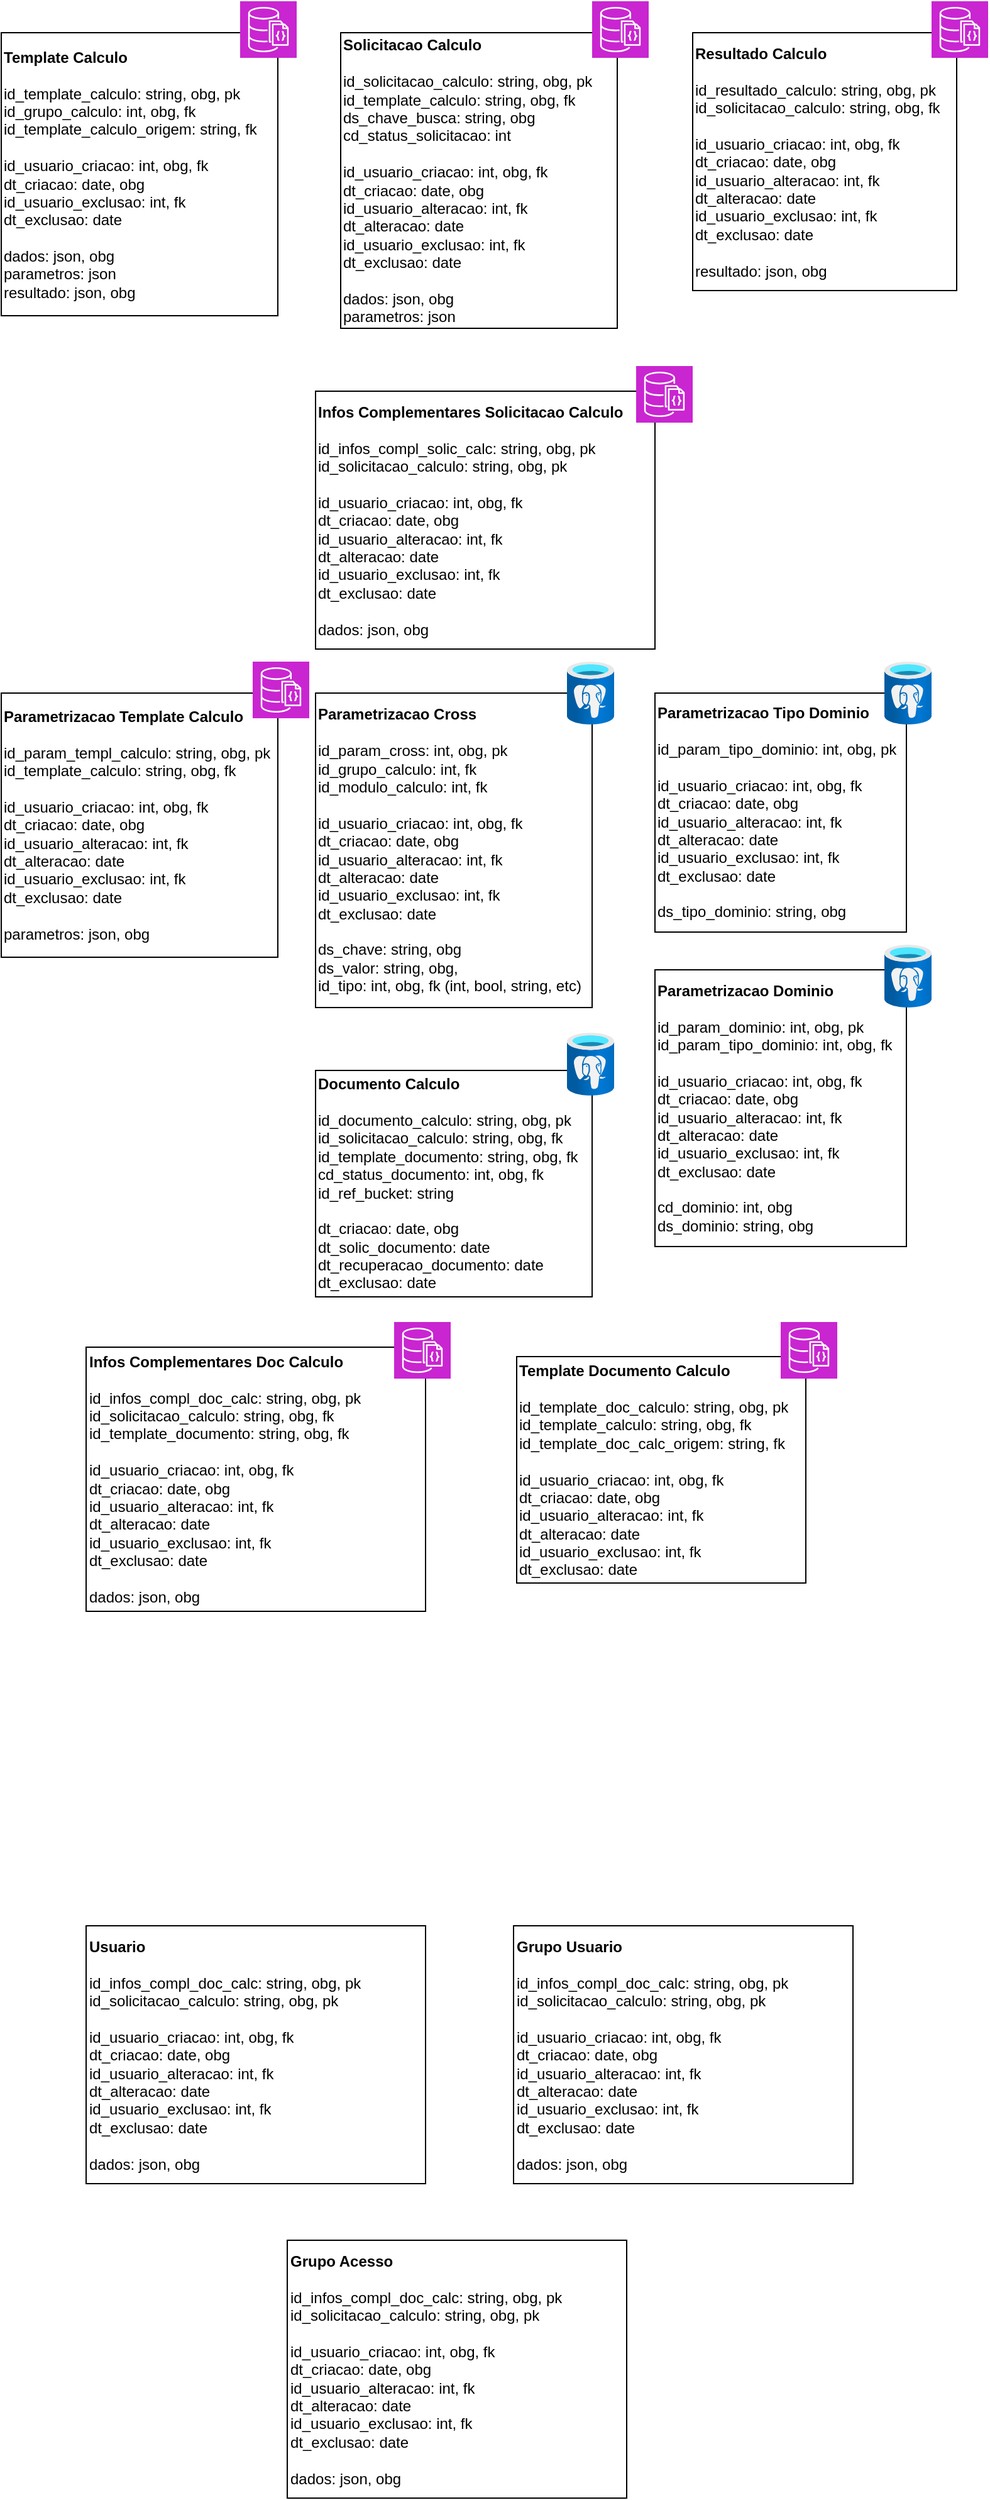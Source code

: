 <mxfile version="24.7.17">
  <diagram name="Página-1" id="1FVBq4YG4p7qoFzYaBty">
    <mxGraphModel dx="1674" dy="844" grid="1" gridSize="10" guides="1" tooltips="1" connect="1" arrows="1" fold="1" page="1" pageScale="1" pageWidth="827" pageHeight="1169" math="0" shadow="0">
      <root>
        <mxCell id="0" />
        <mxCell id="1" parent="0" />
        <mxCell id="dNBym5WfTaueK1b-o3n0-7" value="&lt;b&gt;Solicitacao Calculo&lt;/b&gt;&lt;div&gt;&lt;br&gt;&lt;/div&gt;&lt;div&gt;id_solicitacao_calculo: string, obg, pk&lt;/div&gt;&lt;div&gt;id_template_calculo: string, obg, fk&lt;/div&gt;&lt;div&gt;ds_chave_busca: string, obg&lt;br&gt;&lt;/div&gt;&lt;div&gt;cd_status_solicitacao: int&lt;/div&gt;&lt;div&gt;&lt;br&gt;&lt;/div&gt;&lt;div&gt;id_usuario_criacao: int, obg, fk&lt;/div&gt;&lt;div&gt;dt_criacao: date, obg&lt;/div&gt;&lt;div&gt;id_usuario_alteracao: int, fk&lt;/div&gt;&lt;div&gt;dt_alteracao: date&lt;/div&gt;&lt;div&gt;&lt;span style=&quot;background-color: initial;&quot;&gt;id_usuario_exclusao: int, fk&lt;/span&gt;&lt;br&gt;&lt;/div&gt;&lt;div&gt;dt_exclusao: date&lt;/div&gt;&lt;div&gt;&lt;br&gt;&lt;/div&gt;&lt;div&gt;&lt;div&gt;dados: json, obg&lt;/div&gt;&lt;div&gt;parametros: json&lt;/div&gt;&lt;/div&gt;" style="rounded=0;whiteSpace=wrap;html=1;align=left;" parent="1" vertex="1">
          <mxGeometry x="290" y="75" width="220" height="235" as="geometry" />
        </mxCell>
        <mxCell id="dNBym5WfTaueK1b-o3n0-8" value="&lt;b&gt;Resultado Calculo&lt;/b&gt;&lt;div&gt;&lt;br&gt;&lt;/div&gt;&lt;div&gt;id_resultado_calculo: string, obg, pk&lt;/div&gt;&lt;div&gt;id_solicitacao_calculo: string, obg, fk&lt;/div&gt;&lt;div&gt;&lt;br&gt;&lt;/div&gt;&lt;div&gt;&lt;div&gt;id_usuario_criacao: int, obg, fk&lt;/div&gt;&lt;div&gt;dt_criacao: date, obg&lt;/div&gt;&lt;div&gt;id_usuario_alteracao: int, fk&lt;/div&gt;&lt;div&gt;dt_alteracao: date&lt;/div&gt;&lt;div&gt;&lt;span style=&quot;background-color: initial;&quot;&gt;id_usuario_exclusao: int, fk&lt;/span&gt;&lt;br&gt;&lt;/div&gt;&lt;div&gt;dt_exclusao: date&lt;/div&gt;&lt;/div&gt;&lt;div&gt;&lt;br&gt;&lt;/div&gt;&lt;div&gt;&lt;div&gt;resultado: json, obg&lt;/div&gt;&lt;/div&gt;" style="rounded=0;whiteSpace=wrap;html=1;align=left;" parent="1" vertex="1">
          <mxGeometry x="570" y="75" width="210" height="205" as="geometry" />
        </mxCell>
        <mxCell id="dNBym5WfTaueK1b-o3n0-9" value="&lt;b&gt;Template Calculo&lt;/b&gt;&lt;div&gt;&lt;br&gt;&lt;/div&gt;&lt;div&gt;id_template_calculo: string, obg, pk&lt;/div&gt;&lt;div&gt;id_grupo_calculo: int, obg, fk&lt;/div&gt;&lt;div&gt;id_template_calculo_origem: string, fk&lt;/div&gt;&lt;div&gt;&lt;br&gt;&lt;/div&gt;&lt;div&gt;id_usuario_criacao: int, obg, fk&lt;/div&gt;&lt;div&gt;dt_criacao: date, obg&lt;/div&gt;&lt;div&gt;&lt;span style=&quot;background-color: initial;&quot;&gt;id_usuario_exclusao: int, fk&lt;/span&gt;&lt;br&gt;&lt;/div&gt;&lt;div&gt;dt_exclusao: date&lt;/div&gt;&lt;div&gt;&lt;br&gt;&lt;/div&gt;&lt;div&gt;&lt;div&gt;dados: json, obg&lt;/div&gt;&lt;div&gt;parametros: json&lt;/div&gt;&lt;/div&gt;&lt;div&gt;resultado: json, obg&lt;/div&gt;" style="rounded=0;whiteSpace=wrap;html=1;align=left;" parent="1" vertex="1">
          <mxGeometry x="20" y="75" width="220" height="225" as="geometry" />
        </mxCell>
        <mxCell id="dNBym5WfTaueK1b-o3n0-10" value="&lt;b&gt;Infos Complementares Solicitacao Calculo&lt;/b&gt;&lt;div&gt;&lt;br&gt;&lt;/div&gt;&lt;div&gt;id_infos_compl_solic_calc: string, obg, pk&lt;/div&gt;&lt;div&gt;id_solicitacao_calculo: string, obg, pk&lt;/div&gt;&lt;div&gt;&lt;br&gt;&lt;/div&gt;&lt;div&gt;id_usuario_criacao: int, obg, fk&lt;/div&gt;&lt;div&gt;dt_criacao: date, obg&lt;/div&gt;&lt;div&gt;id_usuario_alteracao: int, fk&lt;/div&gt;&lt;div&gt;dt_alteracao: date&lt;/div&gt;&lt;div&gt;&lt;span style=&quot;background-color: initial;&quot;&gt;id_usuario_exclusao: int, fk&lt;/span&gt;&lt;br&gt;&lt;/div&gt;&lt;div&gt;dt_exclusao: date&lt;/div&gt;&lt;div&gt;&lt;br&gt;&lt;/div&gt;&lt;div&gt;&lt;div&gt;dados: json, obg&lt;/div&gt;&lt;/div&gt;" style="rounded=0;whiteSpace=wrap;html=1;align=left;" parent="1" vertex="1">
          <mxGeometry x="270" y="360" width="270" height="205" as="geometry" />
        </mxCell>
        <mxCell id="dNBym5WfTaueK1b-o3n0-12" value="&lt;b&gt;Parametrizacao Template Calculo&lt;/b&gt;&lt;div&gt;&lt;br&gt;&lt;/div&gt;&lt;div&gt;id_param_templ_calculo: string, obg, pk&lt;/div&gt;&lt;div&gt;id_template_calculo: string, obg, fk&lt;/div&gt;&lt;div&gt;&lt;br&gt;&lt;/div&gt;&lt;div&gt;id_usuario_criacao: int, obg, fk&lt;/div&gt;&lt;div&gt;dt_criacao: date, obg&lt;/div&gt;&lt;div&gt;id_usuario_alteracao: int, fk&lt;/div&gt;&lt;div&gt;dt_alteracao: date&lt;/div&gt;&lt;div&gt;&lt;span style=&quot;background-color: initial;&quot;&gt;id_usuario_exclusao: int, fk&lt;/span&gt;&lt;br&gt;&lt;/div&gt;&lt;div&gt;dt_exclusao: date&lt;/div&gt;&lt;div&gt;&lt;br&gt;&lt;/div&gt;&lt;div&gt;&lt;div&gt;&lt;span style=&quot;background-color: initial;&quot;&gt;parametros: json, obg&lt;/span&gt;&lt;br&gt;&lt;/div&gt;&lt;/div&gt;" style="rounded=0;whiteSpace=wrap;html=1;align=left;" parent="1" vertex="1">
          <mxGeometry x="20" y="600" width="220" height="210" as="geometry" />
        </mxCell>
        <mxCell id="dNBym5WfTaueK1b-o3n0-13" value="&lt;b&gt;Parametrizacao Cross&lt;/b&gt;&lt;div&gt;&lt;br&gt;&lt;/div&gt;&lt;div&gt;id_param_cross: int, obg, pk&lt;/div&gt;&lt;div&gt;id_grupo_calculo: int, fk&lt;/div&gt;&lt;div&gt;id_modulo_calculo: int, fk&lt;/div&gt;&lt;div&gt;&lt;br&gt;&lt;/div&gt;&lt;div&gt;id_usuario_criacao: int, obg, fk&lt;/div&gt;&lt;div&gt;dt_criacao: date, obg&lt;/div&gt;&lt;div&gt;id_usuario_alteracao: int, fk&lt;/div&gt;&lt;div&gt;dt_alteracao: date&lt;/div&gt;&lt;div&gt;&lt;span style=&quot;background-color: initial;&quot;&gt;id_usuario_exclusao: int, fk&lt;/span&gt;&lt;br&gt;&lt;/div&gt;&lt;div&gt;dt_exclusao: date&lt;/div&gt;&lt;div&gt;&lt;br&gt;&lt;/div&gt;&lt;div&gt;&lt;div&gt;&lt;span style=&quot;background-color: initial;&quot;&gt;ds_chave: string, obg&lt;/span&gt;&lt;br&gt;&lt;/div&gt;&lt;/div&gt;&lt;div&gt;&lt;span style=&quot;background-color: initial;&quot;&gt;ds_valor: string, obg,&lt;/span&gt;&lt;/div&gt;&lt;div&gt;id_tipo: int, obg, fk (int, bool, string, etc)&lt;/div&gt;" style="rounded=0;whiteSpace=wrap;html=1;align=left;" parent="1" vertex="1">
          <mxGeometry x="270" y="600" width="220" height="250" as="geometry" />
        </mxCell>
        <mxCell id="dNBym5WfTaueK1b-o3n0-14" value="&lt;b&gt;Parametrizacao Tipo Dominio&lt;/b&gt;&lt;div&gt;&lt;br&gt;&lt;/div&gt;&lt;div&gt;id_param_tipo_dominio: int, obg, pk&lt;/div&gt;&lt;div&gt;&lt;br&gt;&lt;/div&gt;&lt;div&gt;id_usuario_criacao: int, obg, fk&lt;/div&gt;&lt;div&gt;dt_criacao: date, obg&lt;/div&gt;&lt;div&gt;id_usuario_alteracao: int, fk&lt;/div&gt;&lt;div&gt;dt_alteracao: date&lt;/div&gt;&lt;div&gt;&lt;span style=&quot;background-color: initial;&quot;&gt;id_usuario_exclusao: int, fk&lt;/span&gt;&lt;br&gt;&lt;/div&gt;&lt;div&gt;dt_exclusao: date&lt;/div&gt;&lt;div&gt;&lt;br&gt;&lt;/div&gt;&lt;div&gt;&lt;div&gt;ds_tipo_dominio: string, obg&lt;/div&gt;&lt;/div&gt;" style="rounded=0;whiteSpace=wrap;html=1;align=left;" parent="1" vertex="1">
          <mxGeometry x="540" y="600" width="200" height="190" as="geometry" />
        </mxCell>
        <mxCell id="dNBym5WfTaueK1b-o3n0-15" value="&lt;b&gt;Parametrizacao Dominio&lt;/b&gt;&lt;div&gt;&lt;br&gt;&lt;/div&gt;&lt;div&gt;id_param_dominio: int, obg, pk&lt;/div&gt;&lt;div&gt;id_param_tipo_dominio: int, obg, fk&lt;/div&gt;&lt;div&gt;&lt;br&gt;&lt;/div&gt;&lt;div&gt;id_usuario_criacao: int, obg, fk&lt;/div&gt;&lt;div&gt;dt_criacao: date, obg&lt;/div&gt;&lt;div&gt;id_usuario_alteracao: int, fk&lt;/div&gt;&lt;div&gt;dt_alteracao: date&lt;/div&gt;&lt;div&gt;&lt;span style=&quot;background-color: initial;&quot;&gt;id_usuario_exclusao: int, fk&lt;/span&gt;&lt;br&gt;&lt;/div&gt;&lt;div&gt;dt_exclusao: date&lt;/div&gt;&lt;div&gt;&lt;br&gt;&lt;/div&gt;&lt;div&gt;&lt;div&gt;cd_dominio: int, obg&lt;/div&gt;&lt;div&gt;ds_dominio: string, obg&lt;/div&gt;&lt;/div&gt;" style="rounded=0;whiteSpace=wrap;html=1;align=left;" parent="1" vertex="1">
          <mxGeometry x="540" y="820" width="200" height="220" as="geometry" />
        </mxCell>
        <mxCell id="dNBym5WfTaueK1b-o3n0-16" value="&lt;b&gt;Documento Calculo&lt;/b&gt;&lt;div&gt;&lt;br&gt;&lt;/div&gt;&lt;div&gt;id_documento_calculo: string, obg, pk&lt;/div&gt;&lt;div&gt;id_solicitacao_calculo: string, obg, fk&lt;/div&gt;&lt;div&gt;id_template_documento: string, obg, fk&lt;/div&gt;&lt;div&gt;&lt;span style=&quot;background-color: initial;&quot;&gt;cd_status_documento: int, obg, fk&lt;/span&gt;&lt;br&gt;&lt;/div&gt;&lt;div&gt;id_ref_bucket: string&lt;br&gt;&lt;/div&gt;&lt;div&gt;&lt;br&gt;&lt;/div&gt;&lt;div&gt;&lt;div&gt;&lt;span style=&quot;background-color: initial;&quot;&gt;dt_criacao: date, obg&lt;/span&gt;&lt;br&gt;&lt;/div&gt;&lt;div&gt;&lt;span style=&quot;background-color: initial;&quot;&gt;dt_solic_documento: date&lt;/span&gt;&lt;br&gt;&lt;/div&gt;&lt;div&gt;dt_recuperacao_documento: date&lt;span style=&quot;background-color: initial;&quot;&gt;&lt;br&gt;&lt;/span&gt;&lt;/div&gt;&lt;div&gt;&lt;span style=&quot;background-color: initial;&quot;&gt;dt_exclusao: date&lt;/span&gt;&lt;/div&gt;&lt;/div&gt;" style="rounded=0;whiteSpace=wrap;html=1;align=left;" parent="1" vertex="1">
          <mxGeometry x="270" y="900" width="220" height="180" as="geometry" />
        </mxCell>
        <mxCell id="dNBym5WfTaueK1b-o3n0-22" value="" style="sketch=0;points=[[0,0,0],[0.25,0,0],[0.5,0,0],[0.75,0,0],[1,0,0],[0,1,0],[0.25,1,0],[0.5,1,0],[0.75,1,0],[1,1,0],[0,0.25,0],[0,0.5,0],[0,0.75,0],[1,0.25,0],[1,0.5,0],[1,0.75,0]];outlineConnect=0;fontColor=#232F3E;fillColor=#C925D1;strokeColor=#ffffff;dashed=0;verticalLabelPosition=bottom;verticalAlign=top;align=center;html=1;fontSize=12;fontStyle=0;aspect=fixed;shape=mxgraph.aws4.resourceIcon;resIcon=mxgraph.aws4.documentdb_with_mongodb_compatibility;" parent="1" vertex="1">
          <mxGeometry x="220" y="575" width="45" height="45" as="geometry" />
        </mxCell>
        <mxCell id="dNBym5WfTaueK1b-o3n0-24" value="" style="sketch=0;points=[[0,0,0],[0.25,0,0],[0.5,0,0],[0.75,0,0],[1,0,0],[0,1,0],[0.25,1,0],[0.5,1,0],[0.75,1,0],[1,1,0],[0,0.25,0],[0,0.5,0],[0,0.75,0],[1,0.25,0],[1,0.5,0],[1,0.75,0]];outlineConnect=0;fontColor=#232F3E;fillColor=#C925D1;strokeColor=#ffffff;dashed=0;verticalLabelPosition=bottom;verticalAlign=top;align=center;html=1;fontSize=12;fontStyle=0;aspect=fixed;shape=mxgraph.aws4.resourceIcon;resIcon=mxgraph.aws4.documentdb_with_mongodb_compatibility;" parent="1" vertex="1">
          <mxGeometry x="210" y="50" width="45" height="45" as="geometry" />
        </mxCell>
        <mxCell id="dNBym5WfTaueK1b-o3n0-25" value="" style="sketch=0;points=[[0,0,0],[0.25,0,0],[0.5,0,0],[0.75,0,0],[1,0,0],[0,1,0],[0.25,1,0],[0.5,1,0],[0.75,1,0],[1,1,0],[0,0.25,0],[0,0.5,0],[0,0.75,0],[1,0.25,0],[1,0.5,0],[1,0.75,0]];outlineConnect=0;fontColor=#232F3E;fillColor=#C925D1;strokeColor=#ffffff;dashed=0;verticalLabelPosition=bottom;verticalAlign=top;align=center;html=1;fontSize=12;fontStyle=0;aspect=fixed;shape=mxgraph.aws4.resourceIcon;resIcon=mxgraph.aws4.documentdb_with_mongodb_compatibility;" parent="1" vertex="1">
          <mxGeometry x="490" y="50" width="45" height="45" as="geometry" />
        </mxCell>
        <mxCell id="dNBym5WfTaueK1b-o3n0-26" value="" style="sketch=0;points=[[0,0,0],[0.25,0,0],[0.5,0,0],[0.75,0,0],[1,0,0],[0,1,0],[0.25,1,0],[0.5,1,0],[0.75,1,0],[1,1,0],[0,0.25,0],[0,0.5,0],[0,0.75,0],[1,0.25,0],[1,0.5,0],[1,0.75,0]];outlineConnect=0;fontColor=#232F3E;fillColor=#C925D1;strokeColor=#ffffff;dashed=0;verticalLabelPosition=bottom;verticalAlign=top;align=center;html=1;fontSize=12;fontStyle=0;aspect=fixed;shape=mxgraph.aws4.resourceIcon;resIcon=mxgraph.aws4.documentdb_with_mongodb_compatibility;" parent="1" vertex="1">
          <mxGeometry x="760" y="50" width="45" height="45" as="geometry" />
        </mxCell>
        <mxCell id="dNBym5WfTaueK1b-o3n0-27" value="" style="sketch=0;points=[[0,0,0],[0.25,0,0],[0.5,0,0],[0.75,0,0],[1,0,0],[0,1,0],[0.25,1,0],[0.5,1,0],[0.75,1,0],[1,1,0],[0,0.25,0],[0,0.5,0],[0,0.75,0],[1,0.25,0],[1,0.5,0],[1,0.75,0]];outlineConnect=0;fontColor=#232F3E;fillColor=#C925D1;strokeColor=#ffffff;dashed=0;verticalLabelPosition=bottom;verticalAlign=top;align=center;html=1;fontSize=12;fontStyle=0;aspect=fixed;shape=mxgraph.aws4.resourceIcon;resIcon=mxgraph.aws4.documentdb_with_mongodb_compatibility;" parent="1" vertex="1">
          <mxGeometry x="525" y="340" width="45" height="45" as="geometry" />
        </mxCell>
        <mxCell id="dNBym5WfTaueK1b-o3n0-29" value="" style="image;aspect=fixed;html=1;points=[];align=center;fontSize=12;image=img/lib/azure2/databases/Azure_Database_PostgreSQL_Server.svg;" parent="1" vertex="1">
          <mxGeometry x="470" y="575" width="37.5" height="50" as="geometry" />
        </mxCell>
        <mxCell id="dNBym5WfTaueK1b-o3n0-30" value="" style="image;aspect=fixed;html=1;points=[];align=center;fontSize=12;image=img/lib/azure2/databases/Azure_Database_PostgreSQL_Server.svg;" parent="1" vertex="1">
          <mxGeometry x="722.5" y="575" width="37.5" height="50" as="geometry" />
        </mxCell>
        <mxCell id="dNBym5WfTaueK1b-o3n0-31" value="" style="image;aspect=fixed;html=1;points=[];align=center;fontSize=12;image=img/lib/azure2/databases/Azure_Database_PostgreSQL_Server.svg;" parent="1" vertex="1">
          <mxGeometry x="722.5" y="800" width="37.5" height="50" as="geometry" />
        </mxCell>
        <mxCell id="dNBym5WfTaueK1b-o3n0-32" value="&lt;b&gt;Template Documento Calculo&lt;/b&gt;&lt;div&gt;&lt;br&gt;&lt;/div&gt;&lt;div&gt;id_template_doc_calculo: string, obg, pk&lt;/div&gt;&lt;div&gt;id_template_calculo: string, obg, fk&lt;/div&gt;&lt;div&gt;id_template_doc_calc_origem: string, fk&lt;/div&gt;&lt;div&gt;&lt;br&gt;&lt;/div&gt;&lt;div&gt;&lt;div&gt;id_usuario_criacao: int, obg, fk&lt;/div&gt;&lt;div&gt;dt_criacao: date, obg&lt;/div&gt;&lt;div&gt;id_usuario_alteracao: int, fk&lt;/div&gt;&lt;div&gt;dt_alteracao: date&lt;/div&gt;&lt;div&gt;&lt;span style=&quot;background-color: initial;&quot;&gt;id_usuario_exclusao: int, fk&lt;/span&gt;&lt;br&gt;&lt;/div&gt;&lt;div&gt;dt_exclusao: date&lt;/div&gt;&lt;/div&gt;" style="rounded=0;whiteSpace=wrap;html=1;align=left;" parent="1" vertex="1">
          <mxGeometry x="430" y="1127.5" width="230" height="180" as="geometry" />
        </mxCell>
        <mxCell id="dNBym5WfTaueK1b-o3n0-33" value="" style="image;aspect=fixed;html=1;points=[];align=center;fontSize=12;image=img/lib/azure2/databases/Azure_Database_PostgreSQL_Server.svg;" parent="1" vertex="1">
          <mxGeometry x="470" y="870" width="37.5" height="50" as="geometry" />
        </mxCell>
        <mxCell id="dNBym5WfTaueK1b-o3n0-34" value="" style="sketch=0;points=[[0,0,0],[0.25,0,0],[0.5,0,0],[0.75,0,0],[1,0,0],[0,1,0],[0.25,1,0],[0.5,1,0],[0.75,1,0],[1,1,0],[0,0.25,0],[0,0.5,0],[0,0.75,0],[1,0.25,0],[1,0.5,0],[1,0.75,0]];outlineConnect=0;fontColor=#232F3E;fillColor=#C925D1;strokeColor=#ffffff;dashed=0;verticalLabelPosition=bottom;verticalAlign=top;align=center;html=1;fontSize=12;fontStyle=0;aspect=fixed;shape=mxgraph.aws4.resourceIcon;resIcon=mxgraph.aws4.documentdb_with_mongodb_compatibility;" parent="1" vertex="1">
          <mxGeometry x="640" y="1100" width="45" height="45" as="geometry" />
        </mxCell>
        <mxCell id="dNBym5WfTaueK1b-o3n0-35" value="&lt;b&gt;Infos Complementares Doc Calculo&lt;/b&gt;&lt;div&gt;&lt;br&gt;&lt;/div&gt;&lt;div&gt;id_infos_compl_doc_calc: string, obg, pk&lt;/div&gt;&lt;div&gt;id_solicitacao_calculo: string, obg, fk&lt;/div&gt;&lt;div&gt;id_template_documento: string, obg, fk&lt;/div&gt;&lt;div&gt;&lt;br&gt;&lt;/div&gt;&lt;div&gt;id_usuario_criacao: int, obg, fk&lt;/div&gt;&lt;div&gt;dt_criacao: date, obg&lt;/div&gt;&lt;div&gt;id_usuario_alteracao: int, fk&lt;/div&gt;&lt;div&gt;dt_alteracao: date&lt;/div&gt;&lt;div&gt;&lt;span style=&quot;background-color: initial;&quot;&gt;id_usuario_exclusao: int, fk&lt;/span&gt;&lt;br&gt;&lt;/div&gt;&lt;div&gt;dt_exclusao: date&lt;/div&gt;&lt;div&gt;&lt;br&gt;&lt;/div&gt;&lt;div&gt;&lt;div&gt;dados: json, obg&lt;/div&gt;&lt;/div&gt;" style="rounded=0;whiteSpace=wrap;html=1;align=left;" parent="1" vertex="1">
          <mxGeometry x="87.5" y="1120" width="270" height="210" as="geometry" />
        </mxCell>
        <mxCell id="dNBym5WfTaueK1b-o3n0-36" value="" style="sketch=0;points=[[0,0,0],[0.25,0,0],[0.5,0,0],[0.75,0,0],[1,0,0],[0,1,0],[0.25,1,0],[0.5,1,0],[0.75,1,0],[1,1,0],[0,0.25,0],[0,0.5,0],[0,0.75,0],[1,0.25,0],[1,0.5,0],[1,0.75,0]];outlineConnect=0;fontColor=#232F3E;fillColor=#C925D1;strokeColor=#ffffff;dashed=0;verticalLabelPosition=bottom;verticalAlign=top;align=center;html=1;fontSize=12;fontStyle=0;aspect=fixed;shape=mxgraph.aws4.resourceIcon;resIcon=mxgraph.aws4.documentdb_with_mongodb_compatibility;" parent="1" vertex="1">
          <mxGeometry x="332.5" y="1100" width="45" height="45" as="geometry" />
        </mxCell>
        <mxCell id="7F5zgDafyl9vBTVWVZqP-1" value="&lt;b&gt;Usuario&lt;/b&gt;&lt;div&gt;&lt;br&gt;&lt;/div&gt;&lt;div&gt;id_infos_compl_doc_calc: string, obg, pk&lt;/div&gt;&lt;div&gt;id_solicitacao_calculo: string, obg, pk&lt;/div&gt;&lt;div&gt;&lt;br&gt;&lt;/div&gt;&lt;div&gt;id_usuario_criacao: int, obg, fk&lt;/div&gt;&lt;div&gt;dt_criacao: date, obg&lt;/div&gt;&lt;div&gt;id_usuario_alteracao: int, fk&lt;/div&gt;&lt;div&gt;dt_alteracao: date&lt;/div&gt;&lt;div&gt;&lt;span style=&quot;background-color: initial;&quot;&gt;id_usuario_exclusao: int, fk&lt;/span&gt;&lt;br&gt;&lt;/div&gt;&lt;div&gt;dt_exclusao: date&lt;/div&gt;&lt;div&gt;&lt;br&gt;&lt;/div&gt;&lt;div&gt;&lt;div&gt;dados: json, obg&lt;/div&gt;&lt;/div&gt;" style="rounded=0;whiteSpace=wrap;html=1;align=left;" vertex="1" parent="1">
          <mxGeometry x="87.5" y="1580" width="270" height="205" as="geometry" />
        </mxCell>
        <mxCell id="7F5zgDafyl9vBTVWVZqP-2" value="&lt;b&gt;Grupo Usuario&lt;/b&gt;&lt;br&gt;&lt;div&gt;&lt;br&gt;&lt;/div&gt;&lt;div&gt;id_infos_compl_doc_calc: string, obg, pk&lt;/div&gt;&lt;div&gt;id_solicitacao_calculo: string, obg, pk&lt;/div&gt;&lt;div&gt;&lt;br&gt;&lt;/div&gt;&lt;div&gt;id_usuario_criacao: int, obg, fk&lt;/div&gt;&lt;div&gt;dt_criacao: date, obg&lt;/div&gt;&lt;div&gt;id_usuario_alteracao: int, fk&lt;/div&gt;&lt;div&gt;dt_alteracao: date&lt;/div&gt;&lt;div&gt;&lt;span style=&quot;background-color: initial;&quot;&gt;id_usuario_exclusao: int, fk&lt;/span&gt;&lt;br&gt;&lt;/div&gt;&lt;div&gt;dt_exclusao: date&lt;/div&gt;&lt;div&gt;&lt;br&gt;&lt;/div&gt;&lt;div&gt;&lt;div&gt;dados: json, obg&lt;/div&gt;&lt;/div&gt;" style="rounded=0;whiteSpace=wrap;html=1;align=left;" vertex="1" parent="1">
          <mxGeometry x="427.5" y="1580" width="270" height="205" as="geometry" />
        </mxCell>
        <mxCell id="7F5zgDafyl9vBTVWVZqP-3" value="&lt;b&gt;Grupo Acesso&lt;/b&gt;&lt;br&gt;&lt;div&gt;&lt;br&gt;&lt;/div&gt;&lt;div&gt;id_infos_compl_doc_calc: string, obg, pk&lt;/div&gt;&lt;div&gt;id_solicitacao_calculo: string, obg, pk&lt;/div&gt;&lt;div&gt;&lt;br&gt;&lt;/div&gt;&lt;div&gt;id_usuario_criacao: int, obg, fk&lt;/div&gt;&lt;div&gt;dt_criacao: date, obg&lt;/div&gt;&lt;div&gt;id_usuario_alteracao: int, fk&lt;/div&gt;&lt;div&gt;dt_alteracao: date&lt;/div&gt;&lt;div&gt;&lt;span style=&quot;background-color: initial;&quot;&gt;id_usuario_exclusao: int, fk&lt;/span&gt;&lt;br&gt;&lt;/div&gt;&lt;div&gt;dt_exclusao: date&lt;/div&gt;&lt;div&gt;&lt;br&gt;&lt;/div&gt;&lt;div&gt;&lt;div&gt;dados: json, obg&lt;/div&gt;&lt;/div&gt;" style="rounded=0;whiteSpace=wrap;html=1;align=left;" vertex="1" parent="1">
          <mxGeometry x="247.5" y="1830" width="270" height="205" as="geometry" />
        </mxCell>
      </root>
    </mxGraphModel>
  </diagram>
</mxfile>
